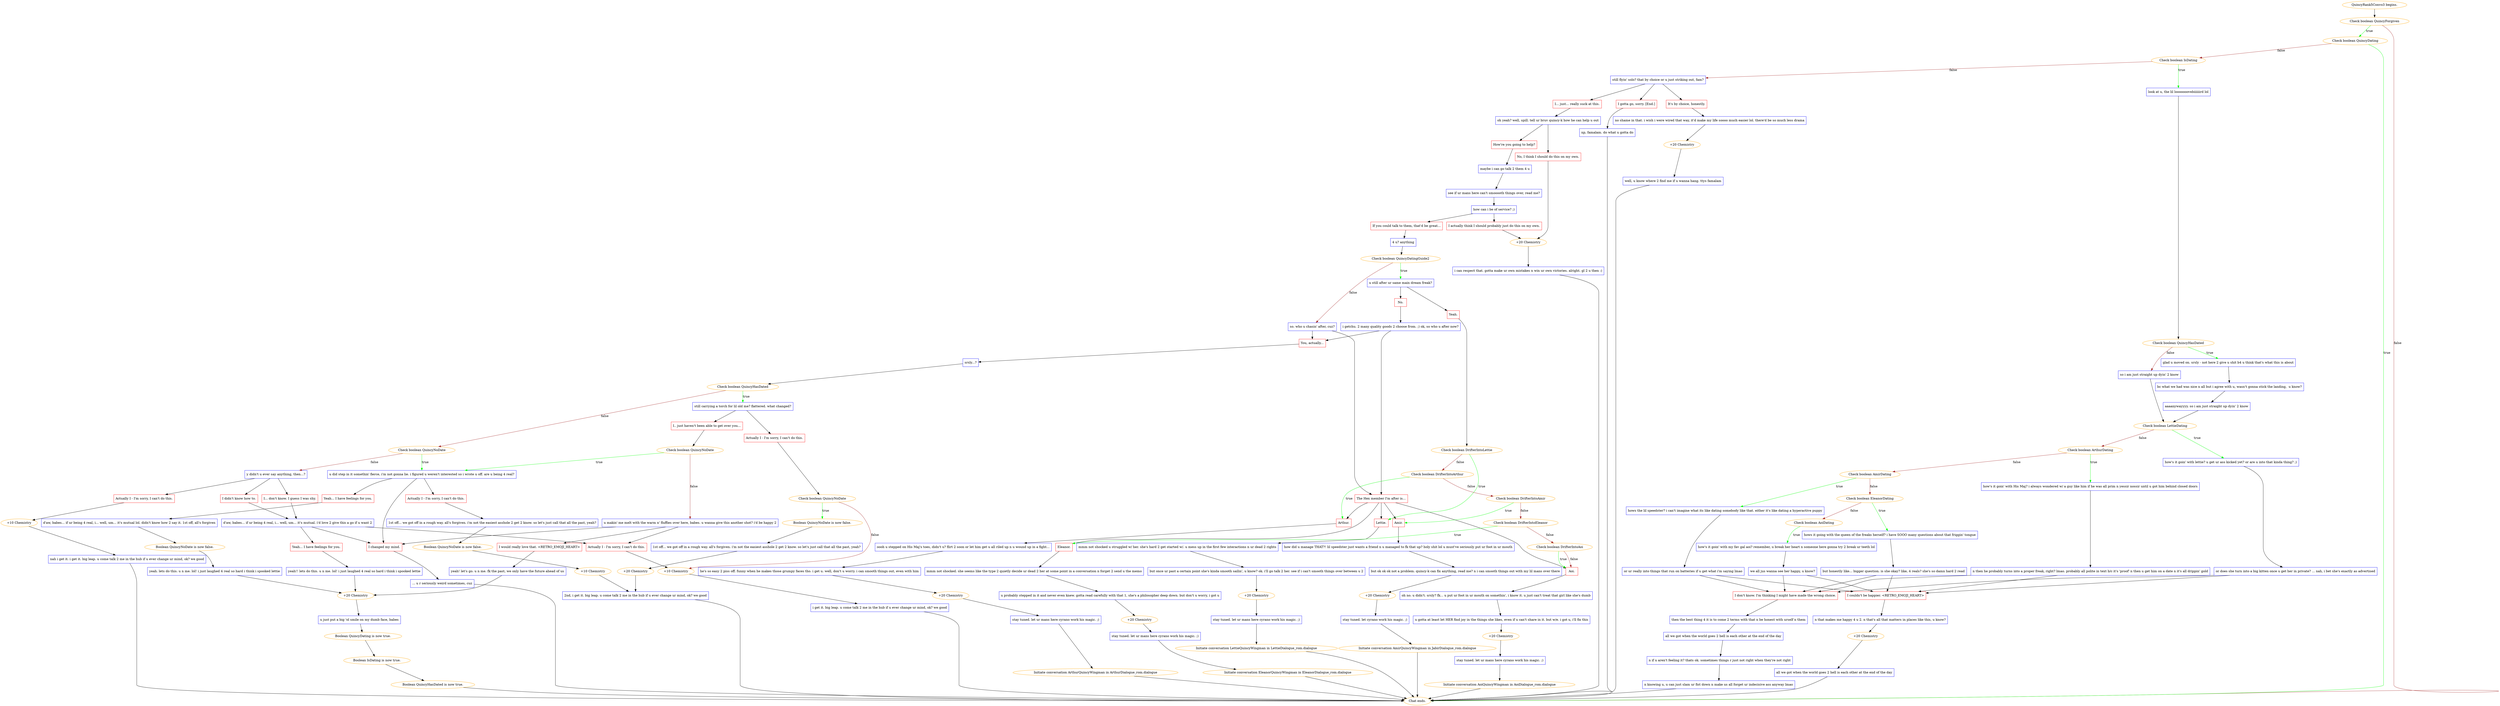 digraph {
	"QuincyRank5Convo3 begins." [color=orange];
		"QuincyRank5Convo3 begins." -> j1777838566;
	j1777838566 [label="Check boolean QuincyForgiven",color=orange];
		j1777838566 -> j1114424847 [label=true,color=green];
		j1777838566 -> "Chat ends." [label=false,color=brown];
	j1114424847 [label="Check boolean QuincyDating",color=orange];
		j1114424847 -> "Chat ends." [label=true,color=green];
		j1114424847 -> j3036389292 [label=false,color=brown];
	"Chat ends." [color=orange];
	j3036389292 [label="Check boolean IsDating",color=orange];
		j3036389292 -> j750952817 [label=true,color=green];
		j3036389292 -> j1733827691 [label=false,color=brown];
	j750952817 [label="look at u, the lil looooooovebiiiiiird lol",shape=box,color=blue];
		j750952817 -> j4210153798;
	j1733827691 [label="still flyin' solo? that by choice or u just striking out, fam?",shape=box,color=blue];
		j1733827691 -> j1774899247;
		j1733827691 -> j1233834032;
		j1733827691 -> j2140448538;
	j4210153798 [label="Check boolean QuincyHasDated",color=orange];
		j4210153798 -> j684734550 [label=true,color=green];
		j4210153798 -> j758427123 [label=false,color=brown];
	j1774899247 [label="It's by choice, honestly.",shape=box,color=red];
		j1774899247 -> j3770606119;
	j1233834032 [label="I... just... really suck at this.",shape=box,color=red];
		j1233834032 -> j1298987146;
	j2140448538 [label="I gotta go, sorry. [End.]",shape=box,color=red];
		j2140448538 -> j2101093723;
	j684734550 [label="glad u moved on. srsly - not here 2 give u shit b4 u think that's what this is about",shape=box,color=blue];
		j684734550 -> j2257417862;
	j758427123 [label="so i am just straight up dyin' 2 know",shape=box,color=blue];
		j758427123 -> j4051092621;
	j3770606119 [label="no shame in that. i wish i were wired that way, it'd make my life soooo much easier lol. there'd be so much less drama",shape=box,color=blue];
		j3770606119 -> j4007478493;
	j1298987146 [label="oh yeah? well, spill. tell ur bruv quincy-k how he can help u out",shape=box,color=blue];
		j1298987146 -> j1991828850;
		j1298987146 -> j44444709;
	j2101093723 [label="np, famalam. do what u gotta do",shape=box,color=blue];
		j2101093723 -> "Chat ends.";
	j2257417862 [label="bc what we had was nice n all but i agree with u, wasn't gonna stick the landing,  u know?",shape=box,color=blue];
		j2257417862 -> j2290093114;
	j4051092621 [label="Check boolean LettieDating",color=orange];
		j4051092621 -> j1751030371 [label=true,color=green];
		j4051092621 -> j2403809706 [label=false,color=brown];
	j4007478493 [label="+20 Chemistry",color=orange];
		j4007478493 -> j2580313524;
	j1991828850 [label="How're you going to help?",shape=box,color=red];
		j1991828850 -> j4117128700;
	j44444709 [label="No, I think I should do this on my own.",shape=box,color=red];
		j44444709 -> j542744378;
	j2290093114 [label="aaaanywayyyy. so i am just straight up dyin' 2 know",shape=box,color=blue];
		j2290093114 -> j4051092621;
	j1751030371 [label="how's it goin' with lettie? u get ur ass kicked yet? or are u into that kinda thing? ;)",shape=box,color=blue];
		j1751030371 -> j1513556772;
	j2403809706 [label="Check boolean ArthurDating",color=orange];
		j2403809706 -> j3876065086 [label=true,color=green];
		j2403809706 -> j4145620795 [label=false,color=brown];
	j2580313524 [label="well, u know where 2 find me if u wanna hang. ttys famalam",shape=box,color=blue];
		j2580313524 -> "Chat ends.";
	j4117128700 [label="maybe i can go talk 2 them 4 u",shape=box,color=blue];
		j4117128700 -> j3471022238;
	j542744378 [label="+20 Chemistry",color=orange];
		j542744378 -> j1850596914;
	j1513556772 [label="or does she turn into a big kitten once u get her in private? ... nah, i bet she's exactly as advertised",shape=box,color=blue];
		j1513556772 -> j1710074962;
		j1513556772 -> j146751884;
	j3876065086 [label="how's it goin' with His Maj? i always wondered w/ a guy like him if he was all prim n yessir nossir until u got him behind closed doors",shape=box,color=blue];
		j3876065086 -> j809491710;
	j4145620795 [label="Check boolean AmirDating",color=orange];
		j4145620795 -> j970549032 [label=true,color=green];
		j4145620795 -> j1136085438 [label=false,color=brown];
	j3471022238 [label="see if ur mans here can't smooooth things over, read me?",shape=box,color=blue];
		j3471022238 -> j3614989735;
	j1850596914 [label="i can respect that. gotta make ur own mistakes n win ur own victories. alright. gl 2 u then :)",shape=box,color=blue];
		j1850596914 -> "Chat ends.";
	j1710074962 [label="I couldn't be happier. <RETRO_EMOJI_HEART>",shape=box,color=red];
		j1710074962 -> j1909511842;
	j146751884 [label="I don't know. I'm thinking I might have made the wrong choice.",shape=box,color=red];
		j146751884 -> j3354128640;
	j809491710 [label="n then he probably turns into a proper freak, right? lmao. probably all polite in text b/c it's 'proof' n then u get him on a date n it's all drippin' gold",shape=box,color=blue];
		j809491710 -> j1710074962;
		j809491710 -> j146751884;
	j970549032 [label="hows the lil speedster? i can't imagine what its like dating somebody like that. either it's like dating a hyperactive puppy",shape=box,color=blue];
		j970549032 -> j3448929;
	j1136085438 [label="Check boolean EleanorDating",color=orange];
		j1136085438 -> j4214086057 [label=true,color=green];
		j1136085438 -> j4014131363 [label=false,color=brown];
	j3614989735 [label="how can i be of service? ;)",shape=box,color=blue];
		j3614989735 -> j4206026038;
		j3614989735 -> j1523588040;
	j1909511842 [label="n that makes me happy 4 u 2. n that's all that matters in places like this, u know?",shape=box,color=blue];
		j1909511842 -> j1157238221;
	j3354128640 [label="then the best thing 4 it is to come 2 terms with that n be honest with urself n them",shape=box,color=blue];
		j3354128640 -> j905210890;
	j3448929 [label="or ur really into things that run on batteries if u get what i'm saying lmao",shape=box,color=blue];
		j3448929 -> j1710074962;
		j3448929 -> j146751884;
	j4214086057 [label="hows it going with the queen of the freaks herself? i have SOOO many questions about that friggin' tongue",shape=box,color=blue];
		j4214086057 -> j130703631;
	j4014131363 [label="Check boolean AoiDating",color=orange];
		j4014131363 -> j3788626376 [label=true,color=green];
	j4206026038 [label="If you could talk to them, that'd be great...",shape=box,color=red];
		j4206026038 -> j2378453784;
	j1523588040 [label="I actually think I should probably just do this on my own.",shape=box,color=red];
		j1523588040 -> j542744378;
	j1157238221 [label="+20 Chemistry",color=orange];
		j1157238221 -> j1507246002;
	j905210890 [label="all we got when the world goes 2 hell is each other at the end of the day",shape=box,color=blue];
		j905210890 -> j1265297614;
	j130703631 [label="but honestly like... bigger question. is she okay? like, 4 reals? she's so damn hard 2 read",shape=box,color=blue];
		j130703631 -> j1710074962;
		j130703631 -> j146751884;
	j3788626376 [label="how's it goin' with my fav gal aoi? remember, u break her heart n someone here gonna try 2 break ur teeth lol",shape=box,color=blue];
		j3788626376 -> j2509514069;
	j2378453784 [label="4 u? anything",shape=box,color=blue];
		j2378453784 -> j3498068486;
	j1507246002 [label="all we got when the world goes 2 hell is each other at the end of the day",shape=box,color=blue];
		j1507246002 -> "Chat ends.";
	j1265297614 [label="n if u aren't feeling it? thats ok. sometimes things r just not right when they're not right",shape=box,color=blue];
		j1265297614 -> j2383482060;
	j2509514069 [label="we all jus wanna see her happy, u know?",shape=box,color=blue];
		j2509514069 -> j1710074962;
		j2509514069 -> j146751884;
	j3498068486 [label="Check boolean QuincyDatingGuide2",color=orange];
		j3498068486 -> j2332894104 [label=true,color=green];
		j3498068486 -> j1385778307 [label=false,color=brown];
	j2383482060 [label="n knowing u, u can just slam ur fist down n make us all forget ur indecisive ass anyway lmao",shape=box,color=blue];
		j2383482060 -> "Chat ends.";
	j2332894104 [label="u still after ur same main dream freak?",shape=box,color=blue];
		j2332894104 -> j4191186265;
		j2332894104 -> j2939622979;
	j1385778307 [label="so. who u chasin' after, cuz?",shape=box,color=blue];
		j1385778307 -> j3361059133;
		j1385778307 -> j1234364659;
	j4191186265 [label="No.",shape=box,color=red];
		j4191186265 -> j1931222674;
	j2939622979 [label="Yeah.",shape=box,color=red];
		j2939622979 -> j2151359220;
	j3361059133 [label="The Hex member I'm after is...",shape=box,color=red];
		j3361059133 -> j331093836;
		j3361059133 -> j1725773627;
		j3361059133 -> j1593815276;
		j3361059133 -> j105233014;
		j3361059133 -> j2690330167;
	j1234364659 [label="You, actually...",shape=box,color=red];
		j1234364659 -> j311309267;
	j1931222674 [label="i getchu. 2 many quality goods 2 choose from. ;) ok, so who u after now?",shape=box,color=blue];
		j1931222674 -> j3361059133;
		j1931222674 -> j1234364659;
	j2151359220 [label="Check boolean DrifterIntoLettie",color=orange];
		j2151359220 -> j331093836 [label=true,color=green];
		j2151359220 -> j4136109529 [label=false,color=brown];
	j331093836 [label="Lettie.",shape=box,color=red];
		j331093836 -> j3041352402;
	j1725773627 [label="Arthur.",shape=box,color=red];
		j1725773627 -> j2548191580;
	j1593815276 [label="Amir.",shape=box,color=red];
		j1593815276 -> j2610997598;
	j105233014 [label="Eleanor.",shape=box,color=red];
		j105233014 -> j1203718738;
	j2690330167 [label="Aoi.",shape=box,color=red];
		j2690330167 -> j1373282872;
	j311309267 [label="srsly...?",shape=box,color=blue];
		j311309267 -> j2390964830;
	j4136109529 [label="Check boolean DrifterIntoArthur",color=orange];
		j4136109529 -> j1725773627 [label=true,color=green];
		j4136109529 -> j1182576796 [label=false,color=brown];
	j3041352402 [label="mmm not shocked u struggled w/ her. she's hard 2 get started w/. u mess up in the first few interactions n ur dead 2 rights",shape=box,color=blue];
		j3041352402 -> j538595242;
	j2548191580 [label="oooh u stepped on His Maj's toes, didn't u? flirt 2 soon or let him get u all riled up n u wound up in a fight...",shape=box,color=blue];
		j2548191580 -> j993129283;
	j2610997598 [label="how did u manage THAT?! lil speedster just wants a friend n u managed to fk that up? holy shit lol u must've seriously put ur foot in ur mouth",shape=box,color=blue];
		j2610997598 -> j89586324;
	j1203718738 [label="mmm not shocked. she seems like the type 2 quietly decide ur dead 2 her at some point in a conversation n forget 2 send u the memo",shape=box,color=blue];
		j1203718738 -> j2540003201;
	j1373282872 [label="oh no. u didn't. srsly? fk... u put ur foot in ur mouth on somethin', i know it. u just can't treat that girl like she's dumb",shape=box,color=blue];
		j1373282872 -> j4088714478;
	j2390964830 [label="Check boolean QuincyHasDated",color=orange];
		j2390964830 -> j3940114367 [label=true,color=green];
		j2390964830 -> j1969481395 [label=false,color=brown];
	j1182576796 [label="Check boolean DrifterIntoAmir",color=orange];
		j1182576796 -> j1593815276 [label=true,color=green];
		j1182576796 -> j2885855778 [label=false,color=brown];
	j538595242 [label="but once ur past a certain point she's kinda smooth sailin', u know? ok. i'll go talk 2 her. see if i can't smooth things over between u 2",shape=box,color=blue];
		j538595242 -> j2846281467;
	j993129283 [label="he's so easy 2 piss off. funny when he makes those grumpy faces tho. i get u. well, don't u worry. i can smooth things out, even with him",shape=box,color=blue];
		j993129283 -> j2086998138;
	j89586324 [label="but ok ok ok not a problem. quincy-k can fix anything, read me? n i can smooth things out with my lil mans over there",shape=box,color=blue];
		j89586324 -> j3871370230;
	j2540003201 [label="u probably stepped in it and never even knew. gotta read carefully with that 1, she's a philosopher deep down. but don't u worry, i got u",shape=box,color=blue];
		j2540003201 -> j3538855873;
	j4088714478 [label="u gotta at least let HER find joy in the things she likes, even if u can't share in it. but w/e. i got u, i'll fix this",shape=box,color=blue];
		j4088714478 -> j3156620662;
	j3940114367 [label="still carrying a torch for lil old me? flattered. what changed?",shape=box,color=blue];
		j3940114367 -> j4046852468;
		j3940114367 -> j674013752;
	j1969481395 [label="Check boolean QuincyNoDate",color=orange];
		j1969481395 -> j3790624736 [label=true,color=green];
		j1969481395 -> j251759942 [label=false,color=brown];
	j2885855778 [label="Check boolean DrifterIntoEleanor",color=orange];
		j2885855778 -> j105233014 [label=true,color=green];
		j2885855778 -> j3198657663 [label=false,color=brown];
	j2846281467 [label="+20 Chemistry",color=orange];
		j2846281467 -> j855707932;
	j2086998138 [label="+20 Chemistry",color=orange];
		j2086998138 -> j3740828310;
	j3871370230 [label="+20 Chemistry",color=orange];
		j3871370230 -> j111937339;
	j3538855873 [label="+20 Chemistry",color=orange];
		j3538855873 -> j90613565;
	j3156620662 [label="+20 Chemistry",color=orange];
		j3156620662 -> j1212642668;
	j4046852468 [label="I.. just haven't been able to get over you...",shape=box,color=red];
		j4046852468 -> j1466706628;
	j674013752 [label="Actually I - I'm sorry, I can't do this.",shape=box,color=red];
		j674013752 -> j2840203252;
	j3790624736 [label="u did step in it somethin' fierce, i'm not gonna lie. i figured u weren't interested so i wrote u off. are u being 4 real?",shape=box,color=blue];
		j3790624736 -> j2114929061;
		j3790624736 -> j2895343053;
		j3790624736 -> j2247197995;
	j251759942 [label="y didn't u ever say anything, then...?",shape=box,color=blue];
		j251759942 -> j961247329;
		j251759942 -> j2195412232;
		j251759942 -> j614306665;
	j3198657663 [label="Check boolean DrifterIntoAoi",color=orange];
		j3198657663 -> j2690330167 [label=true,color=green];
		j3198657663 -> j2690330167 [label=false,color=brown];
	j855707932 [label="stay tuned. let ur mans here cyrano work his magic. ;)",shape=box,color=blue];
		j855707932 -> "Initiate conversation LettieQuincyWingman in LettieDialogue_rom.dialogue";
	j3740828310 [label="stay tuned. let ur mans here cyrano work his magic. ;)",shape=box,color=blue];
		j3740828310 -> "Initiate conversation ArthurQuincyWingman in ArthurDialogue_rom.dialogue";
	j111937339 [label="stay tuned. let cyrano work his magic. ;)",shape=box,color=blue];
		j111937339 -> "Initiate conversation AmirQuincyWingman in JabirDialogue_rom.dialogue";
	j90613565 [label="stay tuned. let ur mans here cyrano work his magic. ;)",shape=box,color=blue];
		j90613565 -> "Initiate conversation EleanorQuincyWingman in EleanorDialogue_rom.dialogue";
	j1212642668 [label="stay tuned. let ur mans here cyrano work his magic. ;)",shape=box,color=blue];
		j1212642668 -> "Initiate conversation AoiQuincyWingman in AoiDialogue_rom.dialogue";
	j1466706628 [label="Check boolean QuincyNoDate",color=orange];
		j1466706628 -> j3790624736 [label=true,color=green];
		j1466706628 -> j1856338757 [label=false,color=brown];
	j2840203252 [label="Check boolean QuincyNoDate",color=orange];
		j2840203252 -> j476263467 [label=true,color=green];
		j2840203252 -> j2192053137 [label=false,color=brown];
	j2114929061 [label="Yeah... I have feelings for you.",shape=box,color=red];
		j2114929061 -> j3360876173;
	j2895343053 [label="Actually I - I'm sorry, I can't do this.",shape=box,color=red];
		j2895343053 -> j2687750963;
	j2247197995 [label="I changed my mind.",shape=box,color=red];
		j2247197995 -> j2992544242;
	j961247329 [label="I... don't know. I guess I was shy.",shape=box,color=red];
		j961247329 -> j2676573714;
	j2195412232 [label="I didn't know how to.",shape=box,color=red];
		j2195412232 -> j2676573714;
	j614306665 [label="Actually I - I'm sorry, I can't do this.",shape=box,color=red];
		j614306665 -> j2194471140;
	"Initiate conversation LettieQuincyWingman in LettieDialogue_rom.dialogue" [label="Initiate conversation LettieQuincyWingman in LettieDialogue_rom.dialogue",color=orange];
		"Initiate conversation LettieQuincyWingman in LettieDialogue_rom.dialogue" -> "Chat ends.";
	"Initiate conversation ArthurQuincyWingman in ArthurDialogue_rom.dialogue" [label="Initiate conversation ArthurQuincyWingman in ArthurDialogue_rom.dialogue",color=orange];
		"Initiate conversation ArthurQuincyWingman in ArthurDialogue_rom.dialogue" -> "Chat ends.";
	"Initiate conversation AmirQuincyWingman in JabirDialogue_rom.dialogue" [label="Initiate conversation AmirQuincyWingman in JabirDialogue_rom.dialogue",color=orange];
		"Initiate conversation AmirQuincyWingman in JabirDialogue_rom.dialogue" -> "Chat ends.";
	"Initiate conversation EleanorQuincyWingman in EleanorDialogue_rom.dialogue" [label="Initiate conversation EleanorQuincyWingman in EleanorDialogue_rom.dialogue",color=orange];
		"Initiate conversation EleanorQuincyWingman in EleanorDialogue_rom.dialogue" -> "Chat ends.";
	"Initiate conversation AoiQuincyWingman in AoiDialogue_rom.dialogue" [label="Initiate conversation AoiQuincyWingman in AoiDialogue_rom.dialogue",color=orange];
		"Initiate conversation AoiQuincyWingman in AoiDialogue_rom.dialogue" -> "Chat ends.";
	j1856338757 [label="u makin' me melt with the warm n' fluffies over here, babes. u wanna give this another shot? i'd be happy 2",shape=box,color=blue];
		j1856338757 -> j2428576245;
		j1856338757 -> j592694094;
		j1856338757 -> j2247197995;
	j476263467 [label="Boolean QuincyNoDate is now false.",color=orange];
		j476263467 -> j4029875745;
	j2192053137 [label="+10 Chemistry",color=orange];
		j2192053137 -> j3247893665;
	j3360876173 [label="d'aw, babes... if ur being 4 real, i... well, um... it's mutual lol. didn't know how 2 say it. 1st off, all's forgiven",shape=box,color=blue];
		j3360876173 -> j2140245571;
	j2687750963 [label="1st off... we got off in a rough way. all's forgiven. i'm not the easiest asshole 2 get 2 know. so let's just call that all the past, yeah?",shape=box,color=blue];
		j2687750963 -> j3650794583;
	j2992544242 [label="... u r seriously weird sometimes, cuz",shape=box,color=blue];
		j2992544242 -> "Chat ends.";
	j2676573714 [label="d'aw, babes... if ur being 4 real, i... well, um... it's mutual. i'd love 2 give this a go if u want 2",shape=box,color=blue];
		j2676573714 -> j1379619207;
		j2676573714 -> j592694094;
		j2676573714 -> j2247197995;
	j2194471140 [label="+10 Chemistry",color=orange];
		j2194471140 -> j1481916500;
	j2428576245 [label="I would really love that. <RETRO_EMOJI_HEART>",shape=box,color=red];
		j2428576245 -> j675971043;
	j592694094 [label="Actually I - I'm sorry, I can't do this.",shape=box,color=red];
		j592694094 -> j2192053137;
	j4029875745 [label="1st off... we got off in a rough way. all's forgiven. i'm not the easiest asshole 2 get 2 know. so let's just call that all the past, yeah?",shape=box,color=blue];
		j4029875745 -> j1327162448;
	j3247893665 [label="i get it. big leap. u come talk 2 me in the hub if u ever change ur mind, ok? we good",shape=box,color=blue];
		j3247893665 -> "Chat ends.";
	j2140245571 [label="Boolean QuincyNoDate is now false.",color=orange];
		j2140245571 -> j2843261451;
	j3650794583 [label="Boolean QuincyNoDate is now false.",color=orange];
		j3650794583 -> j1744674304;
	j1379619207 [label="Yeah... I have feelings for you.",shape=box,color=red];
		j1379619207 -> j352169740;
	j1481916500 [label="nah i get it. i get it. big leap. u come talk 2 me in the hub if u ever change ur mind, ok? we good",shape=box,color=blue];
		j1481916500 -> "Chat ends.";
	j675971043 [label="yeah! let's go. u n me. fk the past, we only have the future ahead of us",shape=box,color=blue];
		j675971043 -> j3272073242;
	j1327162448 [label="+20 Chemistry",color=orange];
		j1327162448 -> j2866300234;
	j2843261451 [label="yeah. lets do this. u n me. lol! i just laughed 4 real so hard i think i spooked lettie",shape=box,color=blue];
		j2843261451 -> j3272073242;
	j1744674304 [label="+10 Chemistry",color=orange];
		j1744674304 -> j2866300234;
	j352169740 [label="yeah!! lets do this. u n me. lol! i just laughed 4 real so hard i think i spooked lettie",shape=box,color=blue];
		j352169740 -> j3272073242;
	j3272073242 [label="+20 Chemistry",color=orange];
		j3272073242 -> j1716383290;
	j2866300234 [label="2nd, i get it. big leap. u come talk 2 me in the hub if u ever change ur mind, ok? we good",shape=box,color=blue];
		j2866300234 -> "Chat ends.";
	j1716383290 [label="u just put a big 'ol smile on my dumb face, babes",shape=box,color=blue];
		j1716383290 -> j2142582358;
	j2142582358 [label="Boolean QuincyDating is now true.",color=orange];
		j2142582358 -> j298934775;
	j298934775 [label="Boolean IsDating is now true.",color=orange];
		j298934775 -> j1145642415;
	j1145642415 [label="Boolean QuincyHasDated is now true.",color=orange];
		j1145642415 -> "Chat ends.";
}